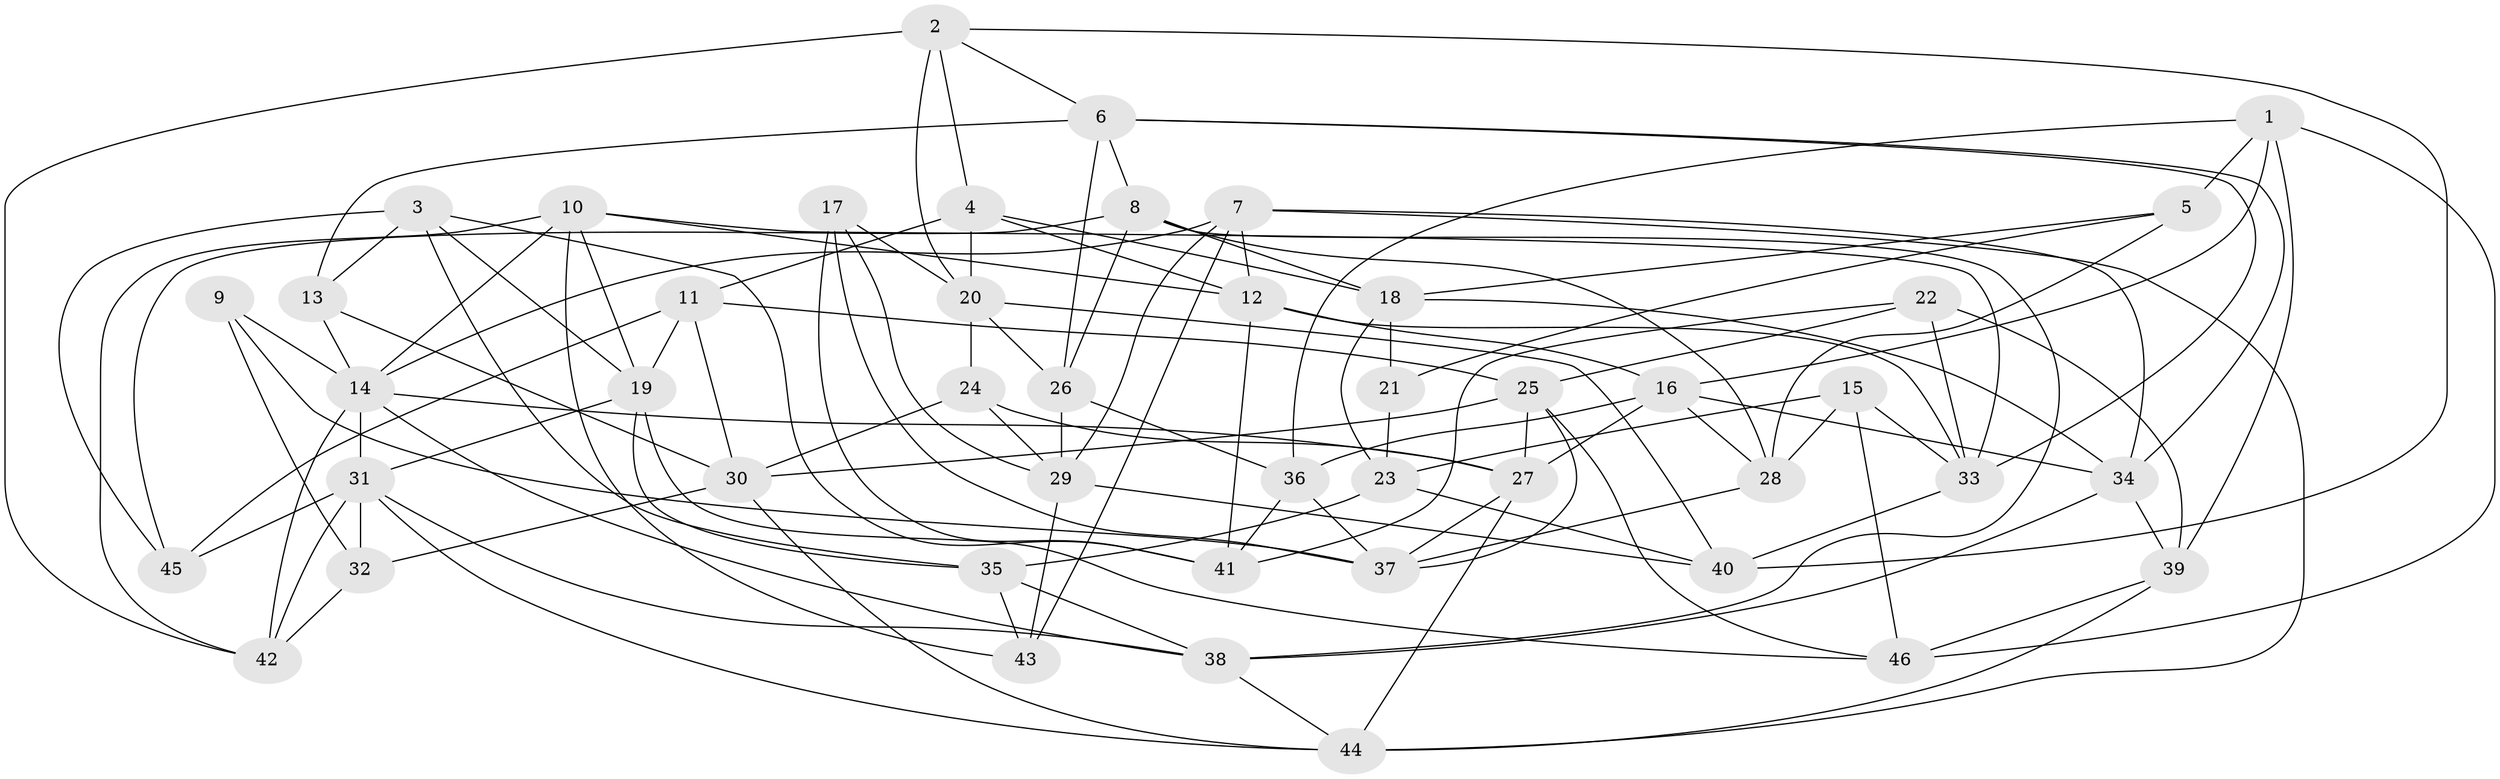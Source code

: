 // original degree distribution, {4: 1.0}
// Generated by graph-tools (version 1.1) at 2025/03/03/09/25 03:03:00]
// undirected, 46 vertices, 120 edges
graph export_dot {
graph [start="1"]
  node [color=gray90,style=filled];
  1;
  2;
  3;
  4;
  5;
  6;
  7;
  8;
  9;
  10;
  11;
  12;
  13;
  14;
  15;
  16;
  17;
  18;
  19;
  20;
  21;
  22;
  23;
  24;
  25;
  26;
  27;
  28;
  29;
  30;
  31;
  32;
  33;
  34;
  35;
  36;
  37;
  38;
  39;
  40;
  41;
  42;
  43;
  44;
  45;
  46;
  1 -- 5 [weight=2.0];
  1 -- 16 [weight=1.0];
  1 -- 36 [weight=1.0];
  1 -- 39 [weight=1.0];
  1 -- 46 [weight=1.0];
  2 -- 4 [weight=1.0];
  2 -- 6 [weight=1.0];
  2 -- 20 [weight=1.0];
  2 -- 40 [weight=1.0];
  2 -- 42 [weight=2.0];
  3 -- 13 [weight=1.0];
  3 -- 19 [weight=1.0];
  3 -- 35 [weight=1.0];
  3 -- 41 [weight=2.0];
  3 -- 45 [weight=1.0];
  4 -- 11 [weight=2.0];
  4 -- 12 [weight=1.0];
  4 -- 18 [weight=1.0];
  4 -- 20 [weight=1.0];
  5 -- 18 [weight=1.0];
  5 -- 21 [weight=1.0];
  5 -- 28 [weight=2.0];
  6 -- 8 [weight=1.0];
  6 -- 13 [weight=1.0];
  6 -- 26 [weight=1.0];
  6 -- 33 [weight=1.0];
  6 -- 34 [weight=1.0];
  7 -- 12 [weight=1.0];
  7 -- 14 [weight=1.0];
  7 -- 29 [weight=1.0];
  7 -- 34 [weight=1.0];
  7 -- 43 [weight=1.0];
  7 -- 44 [weight=1.0];
  8 -- 18 [weight=1.0];
  8 -- 26 [weight=1.0];
  8 -- 28 [weight=1.0];
  8 -- 38 [weight=1.0];
  8 -- 45 [weight=1.0];
  9 -- 14 [weight=1.0];
  9 -- 32 [weight=2.0];
  9 -- 37 [weight=1.0];
  10 -- 12 [weight=1.0];
  10 -- 14 [weight=1.0];
  10 -- 19 [weight=1.0];
  10 -- 33 [weight=1.0];
  10 -- 42 [weight=1.0];
  10 -- 43 [weight=1.0];
  11 -- 19 [weight=1.0];
  11 -- 25 [weight=1.0];
  11 -- 30 [weight=1.0];
  11 -- 45 [weight=1.0];
  12 -- 16 [weight=1.0];
  12 -- 33 [weight=1.0];
  12 -- 41 [weight=1.0];
  13 -- 14 [weight=1.0];
  13 -- 30 [weight=1.0];
  14 -- 27 [weight=1.0];
  14 -- 31 [weight=1.0];
  14 -- 38 [weight=1.0];
  14 -- 42 [weight=1.0];
  15 -- 23 [weight=2.0];
  15 -- 28 [weight=1.0];
  15 -- 33 [weight=1.0];
  15 -- 46 [weight=2.0];
  16 -- 27 [weight=1.0];
  16 -- 28 [weight=1.0];
  16 -- 34 [weight=1.0];
  16 -- 36 [weight=1.0];
  17 -- 20 [weight=1.0];
  17 -- 29 [weight=1.0];
  17 -- 37 [weight=1.0];
  17 -- 41 [weight=1.0];
  18 -- 21 [weight=1.0];
  18 -- 23 [weight=1.0];
  18 -- 34 [weight=1.0];
  19 -- 31 [weight=1.0];
  19 -- 35 [weight=1.0];
  19 -- 46 [weight=1.0];
  20 -- 24 [weight=1.0];
  20 -- 26 [weight=1.0];
  20 -- 40 [weight=1.0];
  21 -- 23 [weight=2.0];
  22 -- 25 [weight=1.0];
  22 -- 33 [weight=2.0];
  22 -- 39 [weight=2.0];
  22 -- 41 [weight=1.0];
  23 -- 35 [weight=2.0];
  23 -- 40 [weight=1.0];
  24 -- 27 [weight=1.0];
  24 -- 29 [weight=1.0];
  24 -- 30 [weight=1.0];
  25 -- 27 [weight=1.0];
  25 -- 30 [weight=1.0];
  25 -- 37 [weight=1.0];
  25 -- 46 [weight=1.0];
  26 -- 29 [weight=1.0];
  26 -- 36 [weight=2.0];
  27 -- 37 [weight=1.0];
  27 -- 44 [weight=1.0];
  28 -- 37 [weight=1.0];
  29 -- 40 [weight=1.0];
  29 -- 43 [weight=1.0];
  30 -- 32 [weight=1.0];
  30 -- 44 [weight=1.0];
  31 -- 32 [weight=1.0];
  31 -- 38 [weight=1.0];
  31 -- 42 [weight=2.0];
  31 -- 44 [weight=1.0];
  31 -- 45 [weight=1.0];
  32 -- 42 [weight=2.0];
  33 -- 40 [weight=2.0];
  34 -- 38 [weight=1.0];
  34 -- 39 [weight=1.0];
  35 -- 38 [weight=1.0];
  35 -- 43 [weight=1.0];
  36 -- 37 [weight=1.0];
  36 -- 41 [weight=1.0];
  38 -- 44 [weight=1.0];
  39 -- 44 [weight=1.0];
  39 -- 46 [weight=1.0];
}
